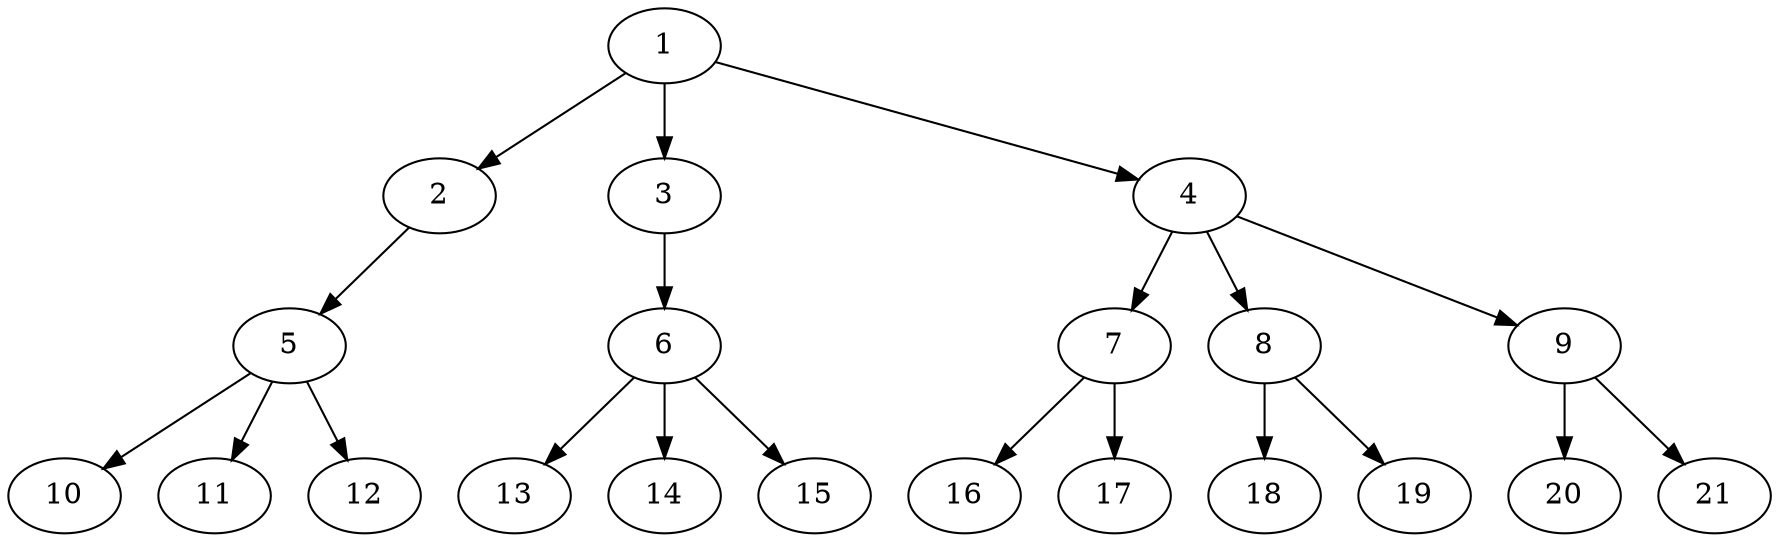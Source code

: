 digraph "OutTree-Unbalanced-MaxBf-3_Nodes_21_CCR_0.99_WeightType_Random" {
	1	 [Weight=9];
	2	 [Weight=2];
	1 -> 2	 [Weight=7];
	3	 [Weight=10];
	1 -> 3	 [Weight=11];
	4	 [Weight=6];
	1 -> 4	 [Weight=5];
	5	 [Weight=4];
	2 -> 5	 [Weight=6];
	6	 [Weight=10];
	3 -> 6	 [Weight=2];
	7	 [Weight=4];
	4 -> 7	 [Weight=5];
	8	 [Weight=4];
	4 -> 8	 [Weight=3];
	9	 [Weight=8];
	4 -> 9	 [Weight=8];
	10	 [Weight=10];
	5 -> 10	 [Weight=10];
	11	 [Weight=3];
	5 -> 11	 [Weight=8];
	12	 [Weight=10];
	5 -> 12	 [Weight=5];
	13	 [Weight=4];
	6 -> 13	 [Weight=10];
	14	 [Weight=2];
	6 -> 14	 [Weight=2];
	15	 [Weight=2];
	6 -> 15	 [Weight=3];
	16	 [Weight=9];
	7 -> 16	 [Weight=8];
	17	 [Weight=7];
	7 -> 17	 [Weight=8];
	18	 [Weight=10];
	8 -> 18	 [Weight=2];
	19	 [Weight=9];
	8 -> 19	 [Weight=10];
	20	 [Weight=3];
	9 -> 20	 [Weight=9];
	21	 [Weight=3];
	9 -> 21	 [Weight=6];
}
